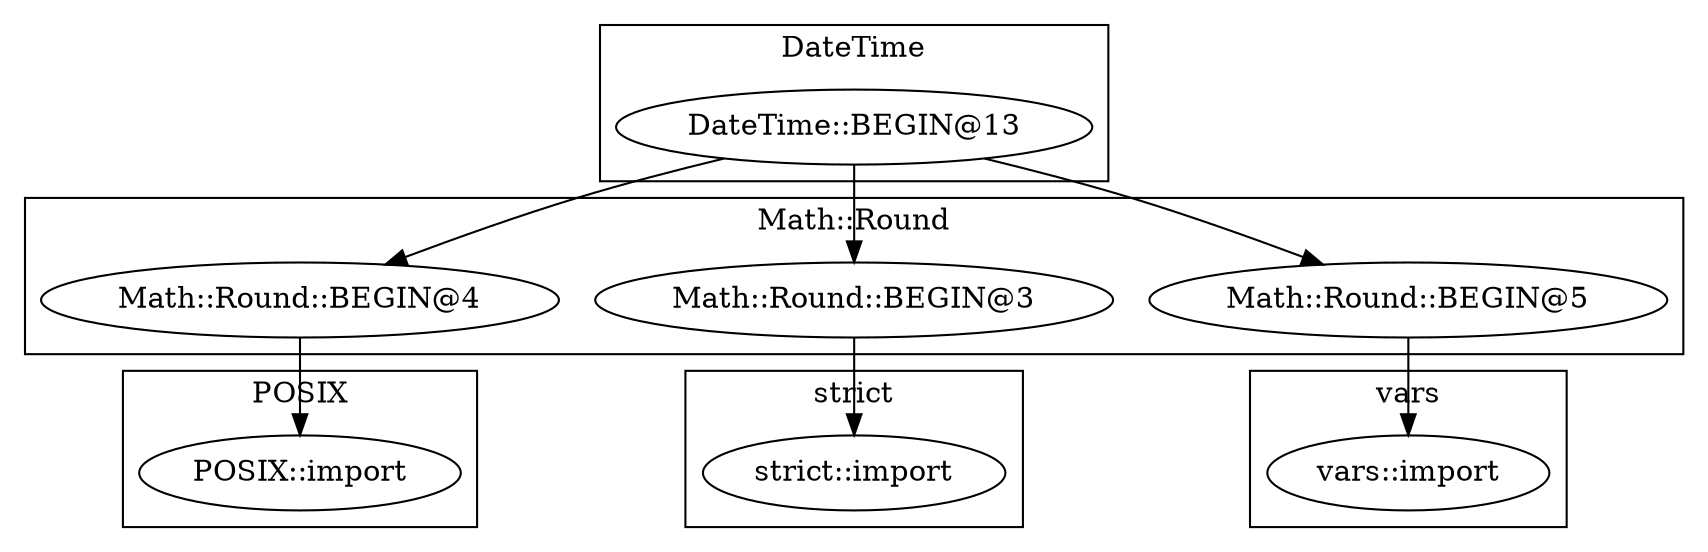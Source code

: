 digraph {
graph [overlap=false]
subgraph cluster_Math_Round {
	label="Math::Round";
	"Math::Round::BEGIN@4";
	"Math::Round::BEGIN@3";
	"Math::Round::BEGIN@5";
}
subgraph cluster_DateTime {
	label="DateTime";
	"DateTime::BEGIN@13";
}
subgraph cluster_vars {
	label="vars";
	"vars::import";
}
subgraph cluster_strict {
	label="strict";
	"strict::import";
}
subgraph cluster_POSIX {
	label="POSIX";
	"POSIX::import";
}
"DateTime::BEGIN@13" -> "Math::Round::BEGIN@3";
"Math::Round::BEGIN@5" -> "vars::import";
"DateTime::BEGIN@13" -> "Math::Round::BEGIN@4";
"Math::Round::BEGIN@3" -> "strict::import";
"DateTime::BEGIN@13" -> "Math::Round::BEGIN@5";
"Math::Round::BEGIN@4" -> "POSIX::import";
}
